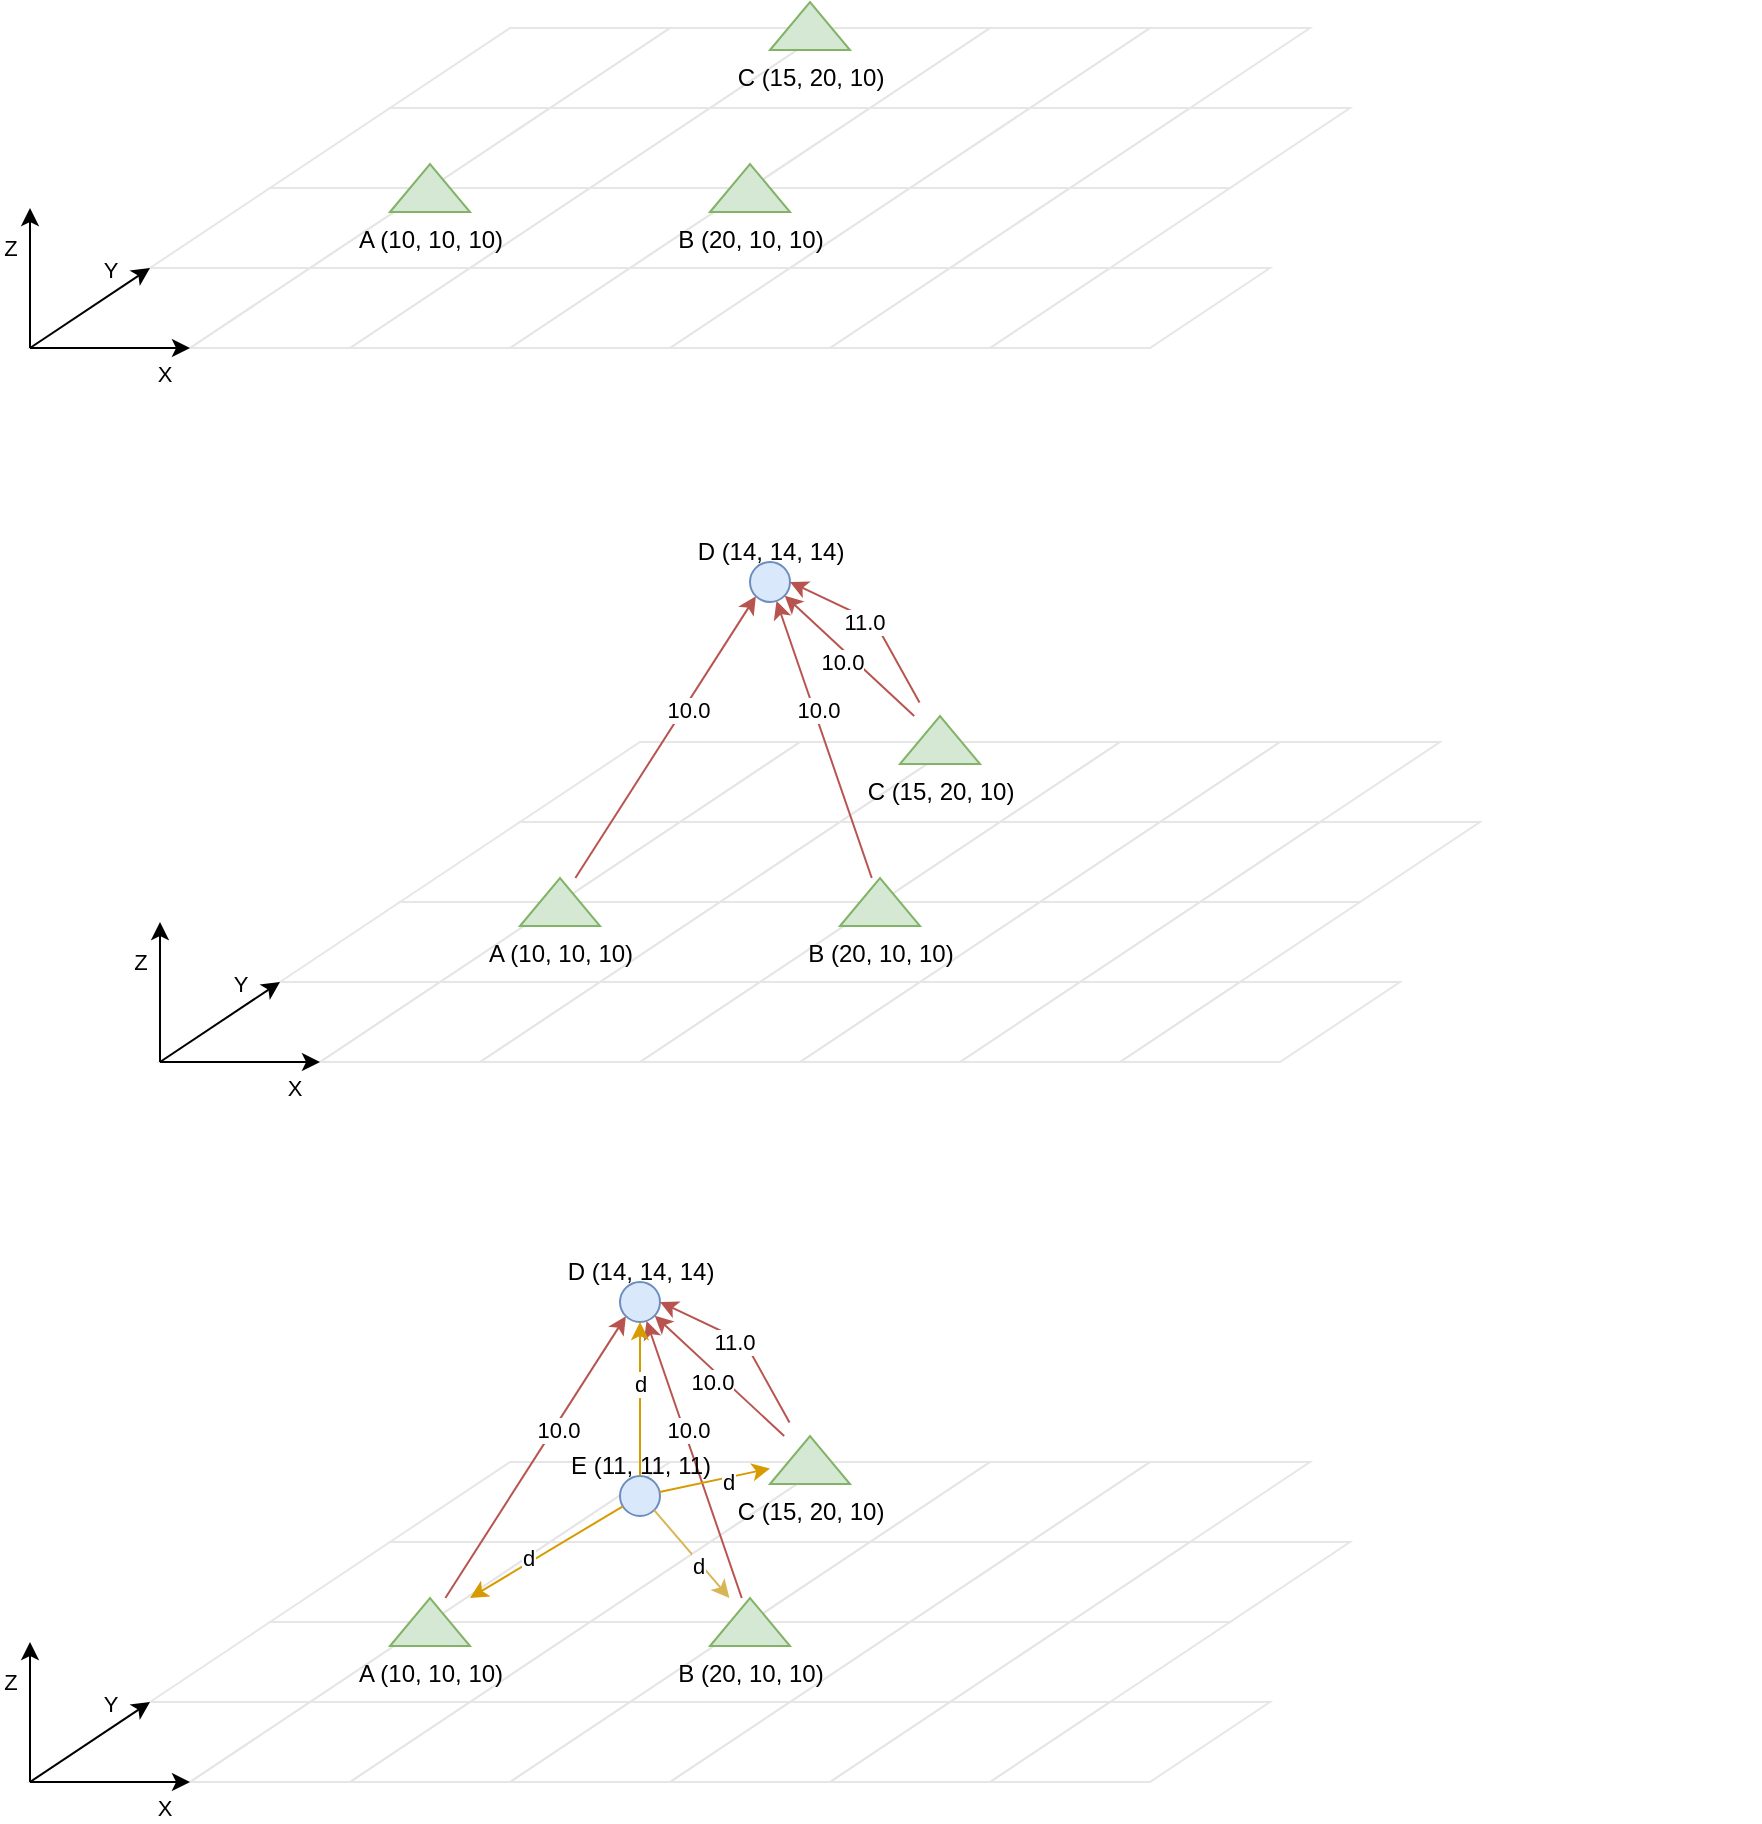 <mxfile version="20.6.2" type="device"><diagram id="oV4Eg8bL1dfPIzEgOD39" name="Page-1"><mxGraphModel dx="982" dy="530" grid="1" gridSize="10" guides="1" tooltips="1" connect="1" arrows="1" fold="1" page="1" pageScale="1" pageWidth="850" pageHeight="1100" math="0" shadow="0"><root><mxCell id="0"/><mxCell id="1" parent="0"/><mxCell id="T6BEzKACwyYWCtlPvkoT-52" value="" style="group" parent="1" vertex="1" connectable="0"><mxGeometry x="80" y="480" width="880" height="160" as="geometry"/></mxCell><mxCell id="T6BEzKACwyYWCtlPvkoT-35" value="" style="shape=parallelogram;perimeter=parallelogramPerimeter;whiteSpace=wrap;html=1;fixedSize=1;size=60;fillColor=none;strokeColor=#E6E6E6;" parent="T6BEzKACwyYWCtlPvkoT-52" vertex="1"><mxGeometry x="300" y="80" width="140" height="40" as="geometry"/></mxCell><mxCell id="T6BEzKACwyYWCtlPvkoT-34" value="" style="shape=parallelogram;perimeter=parallelogramPerimeter;whiteSpace=wrap;html=1;fixedSize=1;size=60;fillColor=none;strokeColor=#E6E6E6;" parent="T6BEzKACwyYWCtlPvkoT-52" vertex="1"><mxGeometry x="220" y="80" width="140" height="40" as="geometry"/></mxCell><mxCell id="T6BEzKACwyYWCtlPvkoT-17" value="" style="shape=parallelogram;perimeter=parallelogramPerimeter;whiteSpace=wrap;html=1;fixedSize=1;size=60;fillColor=none;strokeColor=#E6E6E6;" parent="T6BEzKACwyYWCtlPvkoT-52" vertex="1"><mxGeometry x="200" y="40" width="140" height="40" as="geometry"/></mxCell><mxCell id="T6BEzKACwyYWCtlPvkoT-19" value="" style="shape=parallelogram;perimeter=parallelogramPerimeter;whiteSpace=wrap;html=1;fixedSize=1;size=60;fillColor=none;strokeColor=#E6E6E6;" parent="T6BEzKACwyYWCtlPvkoT-52" vertex="1"><mxGeometry x="260" width="140" height="40" as="geometry"/></mxCell><mxCell id="T6BEzKACwyYWCtlPvkoT-20" value="" style="shape=parallelogram;perimeter=parallelogramPerimeter;whiteSpace=wrap;html=1;fixedSize=1;size=60;fillColor=none;strokeColor=#E6E6E6;" parent="T6BEzKACwyYWCtlPvkoT-52" vertex="1"><mxGeometry x="280" y="40" width="140" height="40" as="geometry"/></mxCell><mxCell id="T6BEzKACwyYWCtlPvkoT-21" value="" style="shape=parallelogram;perimeter=parallelogramPerimeter;whiteSpace=wrap;html=1;fixedSize=1;size=60;fillColor=none;strokeColor=#E6E6E6;" parent="T6BEzKACwyYWCtlPvkoT-52" vertex="1"><mxGeometry x="360" y="40" width="140" height="40" as="geometry"/></mxCell><mxCell id="T6BEzKACwyYWCtlPvkoT-22" value="" style="shape=parallelogram;perimeter=parallelogramPerimeter;whiteSpace=wrap;html=1;fixedSize=1;size=60;fillColor=none;strokeColor=#E6E6E6;" parent="T6BEzKACwyYWCtlPvkoT-52" vertex="1"><mxGeometry x="340" width="140" height="40" as="geometry"/></mxCell><mxCell id="T6BEzKACwyYWCtlPvkoT-23" value="" style="shape=parallelogram;perimeter=parallelogramPerimeter;whiteSpace=wrap;html=1;fixedSize=1;size=60;fillColor=none;strokeColor=#E6E6E6;" parent="T6BEzKACwyYWCtlPvkoT-52" vertex="1"><mxGeometry x="420" width="140" height="40" as="geometry"/></mxCell><mxCell id="T6BEzKACwyYWCtlPvkoT-29" value="" style="shape=parallelogram;perimeter=parallelogramPerimeter;whiteSpace=wrap;html=1;fixedSize=1;size=60;fillColor=none;strokeColor=#E6E6E6;" parent="T6BEzKACwyYWCtlPvkoT-52" vertex="1"><mxGeometry x="80" y="120" width="140" height="40" as="geometry"/></mxCell><mxCell id="T6BEzKACwyYWCtlPvkoT-31" value="" style="shape=parallelogram;perimeter=parallelogramPerimeter;whiteSpace=wrap;html=1;fixedSize=1;size=60;fillColor=none;strokeColor=#E6E6E6;" parent="T6BEzKACwyYWCtlPvkoT-52" vertex="1"><mxGeometry x="140" y="80" width="140" height="40" as="geometry"/></mxCell><mxCell id="T6BEzKACwyYWCtlPvkoT-32" value="" style="shape=parallelogram;perimeter=parallelogramPerimeter;whiteSpace=wrap;html=1;fixedSize=1;size=60;fillColor=none;strokeColor=#E6E6E6;" parent="T6BEzKACwyYWCtlPvkoT-52" vertex="1"><mxGeometry x="160" y="120" width="140" height="40" as="geometry"/></mxCell><mxCell id="T6BEzKACwyYWCtlPvkoT-33" value="" style="shape=parallelogram;perimeter=parallelogramPerimeter;whiteSpace=wrap;html=1;fixedSize=1;size=60;fillColor=none;strokeColor=#E6E6E6;" parent="T6BEzKACwyYWCtlPvkoT-52" vertex="1"><mxGeometry x="240" y="120" width="140" height="40" as="geometry"/></mxCell><mxCell id="T6BEzKACwyYWCtlPvkoT-36" value="" style="shape=parallelogram;perimeter=parallelogramPerimeter;whiteSpace=wrap;html=1;fixedSize=1;size=60;fillColor=none;strokeColor=#E6E6E6;" parent="T6BEzKACwyYWCtlPvkoT-52" vertex="1"><mxGeometry x="440" y="40" width="140" height="40" as="geometry"/></mxCell><mxCell id="T6BEzKACwyYWCtlPvkoT-37" value="" style="shape=parallelogram;perimeter=parallelogramPerimeter;whiteSpace=wrap;html=1;fixedSize=1;size=60;fillColor=none;strokeColor=#E6E6E6;" parent="T6BEzKACwyYWCtlPvkoT-52" vertex="1"><mxGeometry x="520" y="40" width="140" height="40" as="geometry"/></mxCell><mxCell id="T6BEzKACwyYWCtlPvkoT-38" value="" style="shape=parallelogram;perimeter=parallelogramPerimeter;whiteSpace=wrap;html=1;fixedSize=1;size=60;fillColor=none;strokeColor=#E6E6E6;" parent="T6BEzKACwyYWCtlPvkoT-52" vertex="1"><mxGeometry x="500" width="140" height="40" as="geometry"/></mxCell><mxCell id="T6BEzKACwyYWCtlPvkoT-39" value="" style="shape=parallelogram;perimeter=parallelogramPerimeter;whiteSpace=wrap;html=1;fixedSize=1;size=60;fillColor=none;strokeColor=#E6E6E6;" parent="T6BEzKACwyYWCtlPvkoT-52" vertex="1"><mxGeometry x="580" width="140" height="40" as="geometry"/></mxCell><mxCell id="T6BEzKACwyYWCtlPvkoT-40" value="" style="shape=parallelogram;perimeter=parallelogramPerimeter;whiteSpace=wrap;html=1;fixedSize=1;size=60;fillColor=none;strokeColor=#E6E6E6;" parent="T6BEzKACwyYWCtlPvkoT-52" vertex="1"><mxGeometry x="600" y="40" width="140" height="40" as="geometry"/></mxCell><mxCell id="T6BEzKACwyYWCtlPvkoT-44" value="" style="shape=parallelogram;perimeter=parallelogramPerimeter;whiteSpace=wrap;html=1;fixedSize=1;size=60;fillColor=none;strokeColor=#E6E6E6;" parent="T6BEzKACwyYWCtlPvkoT-52" vertex="1"><mxGeometry x="320" y="120" width="140" height="40" as="geometry"/></mxCell><mxCell id="T6BEzKACwyYWCtlPvkoT-45" value="" style="shape=parallelogram;perimeter=parallelogramPerimeter;whiteSpace=wrap;html=1;fixedSize=1;size=60;fillColor=none;strokeColor=#E6E6E6;" parent="T6BEzKACwyYWCtlPvkoT-52" vertex="1"><mxGeometry x="400" y="120" width="140" height="40" as="geometry"/></mxCell><mxCell id="T6BEzKACwyYWCtlPvkoT-46" value="" style="shape=parallelogram;perimeter=parallelogramPerimeter;whiteSpace=wrap;html=1;fixedSize=1;size=60;fillColor=none;strokeColor=#E6E6E6;" parent="T6BEzKACwyYWCtlPvkoT-52" vertex="1"><mxGeometry x="380" y="80" width="140" height="40" as="geometry"/></mxCell><mxCell id="T6BEzKACwyYWCtlPvkoT-47" value="" style="shape=parallelogram;perimeter=parallelogramPerimeter;whiteSpace=wrap;html=1;fixedSize=1;size=60;fillColor=none;strokeColor=#E6E6E6;" parent="T6BEzKACwyYWCtlPvkoT-52" vertex="1"><mxGeometry x="460" y="80" width="140" height="40" as="geometry"/></mxCell><mxCell id="T6BEzKACwyYWCtlPvkoT-48" value="" style="shape=parallelogram;perimeter=parallelogramPerimeter;whiteSpace=wrap;html=1;fixedSize=1;size=60;fillColor=none;strokeColor=#E6E6E6;" parent="T6BEzKACwyYWCtlPvkoT-52" vertex="1"><mxGeometry x="480" y="120" width="140" height="40" as="geometry"/></mxCell><mxCell id="T6BEzKACwyYWCtlPvkoT-49" value="" style="shape=parallelogram;perimeter=parallelogramPerimeter;whiteSpace=wrap;html=1;fixedSize=1;size=60;fillColor=none;strokeColor=#E6E6E6;" parent="T6BEzKACwyYWCtlPvkoT-52" vertex="1"><mxGeometry x="560" y="120" width="140" height="40" as="geometry"/></mxCell><mxCell id="T6BEzKACwyYWCtlPvkoT-50" value="" style="shape=parallelogram;perimeter=parallelogramPerimeter;whiteSpace=wrap;html=1;fixedSize=1;size=60;fillColor=none;strokeColor=#E6E6E6;" parent="T6BEzKACwyYWCtlPvkoT-52" vertex="1"><mxGeometry x="540" y="80" width="140" height="40" as="geometry"/></mxCell><mxCell id="T6BEzKACwyYWCtlPvkoT-11" value="A (10, 10, 10)" style="verticalLabelPosition=bottom;verticalAlign=top;html=1;shape=mxgraph.basic.acute_triangle;dx=0.5;fillColor=#d5e8d4;strokeColor=#82b366;" parent="T6BEzKACwyYWCtlPvkoT-52" vertex="1"><mxGeometry x="260" y="68" width="40" height="24" as="geometry"/></mxCell><mxCell id="T6BEzKACwyYWCtlPvkoT-12" value="B (20, 10, 10)" style="verticalLabelPosition=bottom;verticalAlign=top;html=1;shape=mxgraph.basic.acute_triangle;dx=0.5;fillColor=#d5e8d4;strokeColor=#82b366;" parent="T6BEzKACwyYWCtlPvkoT-52" vertex="1"><mxGeometry x="420" y="68" width="40" height="24" as="geometry"/></mxCell><mxCell id="T6BEzKACwyYWCtlPvkoT-13" value="&lt;div&gt;C (15, 20, 10)&lt;/div&gt;" style="verticalLabelPosition=bottom;verticalAlign=top;html=1;shape=mxgraph.basic.acute_triangle;dx=0.5;fillColor=#d5e8d4;strokeColor=#82b366;" parent="T6BEzKACwyYWCtlPvkoT-52" vertex="1"><mxGeometry x="450" y="-13" width="40" height="24" as="geometry"/></mxCell><mxCell id="T6BEzKACwyYWCtlPvkoT-55" value="" style="group" parent="1" vertex="1" connectable="0"><mxGeometry x="160" y="570" width="80" height="70" as="geometry"/></mxCell><mxCell id="T6BEzKACwyYWCtlPvkoT-4" value="" style="endArrow=classic;html=1;rounded=0;" parent="T6BEzKACwyYWCtlPvkoT-55" edge="1"><mxGeometry width="50" height="50" relative="1" as="geometry"><mxPoint y="70" as="sourcePoint"/><mxPoint x="80" y="70" as="targetPoint"/></mxGeometry></mxCell><mxCell id="T6BEzKACwyYWCtlPvkoT-7" value="X" style="edgeLabel;html=1;align=center;verticalAlign=middle;resizable=0;points=[];" parent="T6BEzKACwyYWCtlPvkoT-4" vertex="1" connectable="0"><mxGeometry x="0.679" y="-1" relative="1" as="geometry"><mxPoint y="12" as="offset"/></mxGeometry></mxCell><mxCell id="T6BEzKACwyYWCtlPvkoT-5" value="" style="endArrow=classic;html=1;rounded=0;" parent="T6BEzKACwyYWCtlPvkoT-55" edge="1"><mxGeometry width="50" height="50" relative="1" as="geometry"><mxPoint y="70" as="sourcePoint"/><mxPoint x="60" y="30" as="targetPoint"/></mxGeometry></mxCell><mxCell id="T6BEzKACwyYWCtlPvkoT-8" value="Y" style="edgeLabel;html=1;align=center;verticalAlign=middle;resizable=0;points=[];" parent="T6BEzKACwyYWCtlPvkoT-5" vertex="1" connectable="0"><mxGeometry x="0.618" y="-1" relative="1" as="geometry"><mxPoint x="-9" y="-8" as="offset"/></mxGeometry></mxCell><mxCell id="T6BEzKACwyYWCtlPvkoT-6" value="" style="endArrow=classic;html=1;rounded=0;" parent="T6BEzKACwyYWCtlPvkoT-55" edge="1"><mxGeometry width="50" height="50" relative="1" as="geometry"><mxPoint y="70" as="sourcePoint"/><mxPoint as="targetPoint"/></mxGeometry></mxCell><mxCell id="T6BEzKACwyYWCtlPvkoT-9" value="Z" style="edgeLabel;html=1;align=center;verticalAlign=middle;resizable=0;points=[];" parent="T6BEzKACwyYWCtlPvkoT-6" vertex="1" connectable="0"><mxGeometry x="0.775" y="-3" relative="1" as="geometry"><mxPoint x="-13" y="12" as="offset"/></mxGeometry></mxCell><mxCell id="Ps83ISOcfM-TvcYgNrYj-35" value="" style="shape=parallelogram;perimeter=parallelogramPerimeter;whiteSpace=wrap;html=1;fixedSize=1;size=60;fillColor=none;strokeColor=#E6E6E6;" vertex="1" parent="1"><mxGeometry x="315" y="203" width="140" height="40" as="geometry"/></mxCell><mxCell id="Ps83ISOcfM-TvcYgNrYj-36" value="" style="shape=parallelogram;perimeter=parallelogramPerimeter;whiteSpace=wrap;html=1;fixedSize=1;size=60;fillColor=none;strokeColor=#E6E6E6;" vertex="1" parent="1"><mxGeometry x="235" y="203" width="140" height="40" as="geometry"/></mxCell><mxCell id="Ps83ISOcfM-TvcYgNrYj-37" value="" style="shape=parallelogram;perimeter=parallelogramPerimeter;whiteSpace=wrap;html=1;fixedSize=1;size=60;fillColor=none;strokeColor=#E6E6E6;" vertex="1" parent="1"><mxGeometry x="215" y="163" width="140" height="40" as="geometry"/></mxCell><mxCell id="Ps83ISOcfM-TvcYgNrYj-38" value="" style="shape=parallelogram;perimeter=parallelogramPerimeter;whiteSpace=wrap;html=1;fixedSize=1;size=60;fillColor=none;strokeColor=#E6E6E6;" vertex="1" parent="1"><mxGeometry x="275" y="123" width="140" height="40" as="geometry"/></mxCell><mxCell id="Ps83ISOcfM-TvcYgNrYj-39" value="" style="shape=parallelogram;perimeter=parallelogramPerimeter;whiteSpace=wrap;html=1;fixedSize=1;size=60;fillColor=none;strokeColor=#E6E6E6;" vertex="1" parent="1"><mxGeometry x="295" y="163" width="140" height="40" as="geometry"/></mxCell><mxCell id="Ps83ISOcfM-TvcYgNrYj-40" value="" style="shape=parallelogram;perimeter=parallelogramPerimeter;whiteSpace=wrap;html=1;fixedSize=1;size=60;fillColor=none;strokeColor=#E6E6E6;" vertex="1" parent="1"><mxGeometry x="375" y="163" width="140" height="40" as="geometry"/></mxCell><mxCell id="Ps83ISOcfM-TvcYgNrYj-41" value="" style="shape=parallelogram;perimeter=parallelogramPerimeter;whiteSpace=wrap;html=1;fixedSize=1;size=60;fillColor=none;strokeColor=#E6E6E6;" vertex="1" parent="1"><mxGeometry x="355" y="123" width="140" height="40" as="geometry"/></mxCell><mxCell id="Ps83ISOcfM-TvcYgNrYj-42" value="" style="shape=parallelogram;perimeter=parallelogramPerimeter;whiteSpace=wrap;html=1;fixedSize=1;size=60;fillColor=none;strokeColor=#E6E6E6;" vertex="1" parent="1"><mxGeometry x="435" y="123" width="140" height="40" as="geometry"/></mxCell><mxCell id="Ps83ISOcfM-TvcYgNrYj-43" value="" style="shape=parallelogram;perimeter=parallelogramPerimeter;whiteSpace=wrap;html=1;fixedSize=1;size=60;fillColor=none;strokeColor=#E6E6E6;" vertex="1" parent="1"><mxGeometry x="95" y="243" width="140" height="40" as="geometry"/></mxCell><mxCell id="Ps83ISOcfM-TvcYgNrYj-44" value="" style="shape=parallelogram;perimeter=parallelogramPerimeter;whiteSpace=wrap;html=1;fixedSize=1;size=60;fillColor=none;strokeColor=#E6E6E6;" vertex="1" parent="1"><mxGeometry x="155" y="203" width="140" height="40" as="geometry"/></mxCell><mxCell id="Ps83ISOcfM-TvcYgNrYj-45" value="" style="shape=parallelogram;perimeter=parallelogramPerimeter;whiteSpace=wrap;html=1;fixedSize=1;size=60;fillColor=none;strokeColor=#E6E6E6;" vertex="1" parent="1"><mxGeometry x="175" y="243" width="140" height="40" as="geometry"/></mxCell><mxCell id="Ps83ISOcfM-TvcYgNrYj-46" value="" style="shape=parallelogram;perimeter=parallelogramPerimeter;whiteSpace=wrap;html=1;fixedSize=1;size=60;fillColor=none;strokeColor=#E6E6E6;" vertex="1" parent="1"><mxGeometry x="255" y="243" width="140" height="40" as="geometry"/></mxCell><mxCell id="Ps83ISOcfM-TvcYgNrYj-47" value="" style="shape=parallelogram;perimeter=parallelogramPerimeter;whiteSpace=wrap;html=1;fixedSize=1;size=60;fillColor=none;strokeColor=#E6E6E6;" vertex="1" parent="1"><mxGeometry x="455" y="163" width="140" height="40" as="geometry"/></mxCell><mxCell id="Ps83ISOcfM-TvcYgNrYj-48" value="" style="shape=parallelogram;perimeter=parallelogramPerimeter;whiteSpace=wrap;html=1;fixedSize=1;size=60;fillColor=none;strokeColor=#E6E6E6;" vertex="1" parent="1"><mxGeometry x="535" y="163" width="140" height="40" as="geometry"/></mxCell><mxCell id="Ps83ISOcfM-TvcYgNrYj-49" value="" style="shape=parallelogram;perimeter=parallelogramPerimeter;whiteSpace=wrap;html=1;fixedSize=1;size=60;fillColor=none;strokeColor=#E6E6E6;" vertex="1" parent="1"><mxGeometry x="515" y="123" width="140" height="40" as="geometry"/></mxCell><mxCell id="Ps83ISOcfM-TvcYgNrYj-50" value="" style="shape=parallelogram;perimeter=parallelogramPerimeter;whiteSpace=wrap;html=1;fixedSize=1;size=60;fillColor=none;strokeColor=#E6E6E6;" vertex="1" parent="1"><mxGeometry x="595" y="123" width="140" height="40" as="geometry"/></mxCell><mxCell id="Ps83ISOcfM-TvcYgNrYj-51" value="" style="shape=parallelogram;perimeter=parallelogramPerimeter;whiteSpace=wrap;html=1;fixedSize=1;size=60;fillColor=none;strokeColor=#E6E6E6;" vertex="1" parent="1"><mxGeometry x="615" y="163" width="140" height="40" as="geometry"/></mxCell><mxCell id="Ps83ISOcfM-TvcYgNrYj-52" value="" style="shape=parallelogram;perimeter=parallelogramPerimeter;whiteSpace=wrap;html=1;fixedSize=1;size=60;fillColor=none;strokeColor=#E6E6E6;" vertex="1" parent="1"><mxGeometry x="335" y="243" width="140" height="40" as="geometry"/></mxCell><mxCell id="Ps83ISOcfM-TvcYgNrYj-53" value="" style="shape=parallelogram;perimeter=parallelogramPerimeter;whiteSpace=wrap;html=1;fixedSize=1;size=60;fillColor=none;strokeColor=#E6E6E6;" vertex="1" parent="1"><mxGeometry x="415" y="243" width="140" height="40" as="geometry"/></mxCell><mxCell id="Ps83ISOcfM-TvcYgNrYj-54" value="" style="shape=parallelogram;perimeter=parallelogramPerimeter;whiteSpace=wrap;html=1;fixedSize=1;size=60;fillColor=none;strokeColor=#E6E6E6;" vertex="1" parent="1"><mxGeometry x="395" y="203" width="140" height="40" as="geometry"/></mxCell><mxCell id="Ps83ISOcfM-TvcYgNrYj-55" value="" style="shape=parallelogram;perimeter=parallelogramPerimeter;whiteSpace=wrap;html=1;fixedSize=1;size=60;fillColor=none;strokeColor=#E6E6E6;" vertex="1" parent="1"><mxGeometry x="475" y="203" width="140" height="40" as="geometry"/></mxCell><mxCell id="Ps83ISOcfM-TvcYgNrYj-56" value="" style="shape=parallelogram;perimeter=parallelogramPerimeter;whiteSpace=wrap;html=1;fixedSize=1;size=60;fillColor=none;strokeColor=#E6E6E6;" vertex="1" parent="1"><mxGeometry x="495" y="243" width="140" height="40" as="geometry"/></mxCell><mxCell id="Ps83ISOcfM-TvcYgNrYj-57" value="" style="shape=parallelogram;perimeter=parallelogramPerimeter;whiteSpace=wrap;html=1;fixedSize=1;size=60;fillColor=none;strokeColor=#E6E6E6;" vertex="1" parent="1"><mxGeometry x="575" y="243" width="140" height="40" as="geometry"/></mxCell><mxCell id="Ps83ISOcfM-TvcYgNrYj-58" value="" style="shape=parallelogram;perimeter=parallelogramPerimeter;whiteSpace=wrap;html=1;fixedSize=1;size=60;fillColor=none;strokeColor=#E6E6E6;" vertex="1" parent="1"><mxGeometry x="555" y="203" width="140" height="40" as="geometry"/></mxCell><mxCell id="Ps83ISOcfM-TvcYgNrYj-59" value="A (10, 10, 10)" style="verticalLabelPosition=bottom;verticalAlign=top;html=1;shape=mxgraph.basic.acute_triangle;dx=0.5;fillColor=#d5e8d4;strokeColor=#82b366;" vertex="1" parent="1"><mxGeometry x="275" y="191" width="40" height="24" as="geometry"/></mxCell><mxCell id="Ps83ISOcfM-TvcYgNrYj-60" value="B (20, 10, 10)" style="verticalLabelPosition=bottom;verticalAlign=top;html=1;shape=mxgraph.basic.acute_triangle;dx=0.5;fillColor=#d5e8d4;strokeColor=#82b366;" vertex="1" parent="1"><mxGeometry x="435" y="191" width="40" height="24" as="geometry"/></mxCell><mxCell id="Ps83ISOcfM-TvcYgNrYj-61" value="&lt;div&gt;C (15, 20, 10)&lt;/div&gt;" style="verticalLabelPosition=bottom;verticalAlign=top;html=1;shape=mxgraph.basic.acute_triangle;dx=0.5;fillColor=#d5e8d4;strokeColor=#82b366;" vertex="1" parent="1"><mxGeometry x="465" y="110" width="40" height="24" as="geometry"/></mxCell><mxCell id="Ps83ISOcfM-TvcYgNrYj-62" value="" style="group" vertex="1" connectable="0" parent="1"><mxGeometry x="95" y="213" width="80" height="70" as="geometry"/></mxCell><mxCell id="Ps83ISOcfM-TvcYgNrYj-63" value="" style="endArrow=classic;html=1;rounded=0;" edge="1" parent="Ps83ISOcfM-TvcYgNrYj-62"><mxGeometry width="50" height="50" relative="1" as="geometry"><mxPoint y="70" as="sourcePoint"/><mxPoint x="80" y="70" as="targetPoint"/></mxGeometry></mxCell><mxCell id="Ps83ISOcfM-TvcYgNrYj-64" value="X" style="edgeLabel;html=1;align=center;verticalAlign=middle;resizable=0;points=[];" vertex="1" connectable="0" parent="Ps83ISOcfM-TvcYgNrYj-63"><mxGeometry x="0.679" y="-1" relative="1" as="geometry"><mxPoint y="12" as="offset"/></mxGeometry></mxCell><mxCell id="Ps83ISOcfM-TvcYgNrYj-65" value="" style="endArrow=classic;html=1;rounded=0;" edge="1" parent="Ps83ISOcfM-TvcYgNrYj-62"><mxGeometry width="50" height="50" relative="1" as="geometry"><mxPoint y="70" as="sourcePoint"/><mxPoint x="60" y="30" as="targetPoint"/></mxGeometry></mxCell><mxCell id="Ps83ISOcfM-TvcYgNrYj-66" value="Y" style="edgeLabel;html=1;align=center;verticalAlign=middle;resizable=0;points=[];" vertex="1" connectable="0" parent="Ps83ISOcfM-TvcYgNrYj-65"><mxGeometry x="0.618" y="-1" relative="1" as="geometry"><mxPoint x="-9" y="-8" as="offset"/></mxGeometry></mxCell><mxCell id="Ps83ISOcfM-TvcYgNrYj-67" value="" style="endArrow=classic;html=1;rounded=0;" edge="1" parent="Ps83ISOcfM-TvcYgNrYj-62"><mxGeometry width="50" height="50" relative="1" as="geometry"><mxPoint y="70" as="sourcePoint"/><mxPoint as="targetPoint"/></mxGeometry></mxCell><mxCell id="Ps83ISOcfM-TvcYgNrYj-68" value="Z" style="edgeLabel;html=1;align=center;verticalAlign=middle;resizable=0;points=[];" vertex="1" connectable="0" parent="Ps83ISOcfM-TvcYgNrYj-67"><mxGeometry x="0.775" y="-3" relative="1" as="geometry"><mxPoint x="-13" y="12" as="offset"/></mxGeometry></mxCell><mxCell id="Ps83ISOcfM-TvcYgNrYj-69" value="" style="ellipse;whiteSpace=wrap;html=1;aspect=fixed;fillColor=#dae8fc;strokeColor=#6c8ebf;" vertex="1" parent="1"><mxGeometry x="455" y="390" width="20" height="20" as="geometry"/></mxCell><mxCell id="Ps83ISOcfM-TvcYgNrYj-70" value="" style="endArrow=classic;html=1;rounded=0;entryX=0;entryY=1;entryDx=0;entryDy=0;fillColor=#f8cecc;strokeColor=#b85450;" edge="1" parent="1" source="T6BEzKACwyYWCtlPvkoT-11" target="Ps83ISOcfM-TvcYgNrYj-69"><mxGeometry width="50" height="50" relative="1" as="geometry"><mxPoint x="850" y="590" as="sourcePoint"/><mxPoint x="900" y="540" as="targetPoint"/></mxGeometry></mxCell><mxCell id="Ps83ISOcfM-TvcYgNrYj-72" value="10.0" style="edgeLabel;html=1;align=center;verticalAlign=middle;resizable=0;points=[];" vertex="1" connectable="0" parent="Ps83ISOcfM-TvcYgNrYj-70"><mxGeometry x="0.211" y="-2" relative="1" as="geometry"><mxPoint as="offset"/></mxGeometry></mxCell><mxCell id="Ps83ISOcfM-TvcYgNrYj-71" value="D (14, 14, 14)" style="text;html=1;align=center;verticalAlign=middle;resizable=0;points=[];autosize=1;strokeColor=none;fillColor=none;" vertex="1" parent="1"><mxGeometry x="415" y="370" width="100" height="30" as="geometry"/></mxCell><mxCell id="Ps83ISOcfM-TvcYgNrYj-73" value="" style="endArrow=classic;html=1;rounded=0;fillColor=#f8cecc;strokeColor=#b85450;" edge="1" parent="1" source="T6BEzKACwyYWCtlPvkoT-12" target="Ps83ISOcfM-TvcYgNrYj-69"><mxGeometry width="50" height="50" relative="1" as="geometry"><mxPoint x="404.754" y="558" as="sourcePoint"/><mxPoint x="494.999" y="417.071" as="targetPoint"/></mxGeometry></mxCell><mxCell id="Ps83ISOcfM-TvcYgNrYj-74" value="10.0" style="edgeLabel;html=1;align=center;verticalAlign=middle;resizable=0;points=[];" vertex="1" connectable="0" parent="Ps83ISOcfM-TvcYgNrYj-73"><mxGeometry x="0.211" y="-2" relative="1" as="geometry"><mxPoint as="offset"/></mxGeometry></mxCell><mxCell id="Ps83ISOcfM-TvcYgNrYj-75" value="" style="endArrow=classic;html=1;rounded=0;fillColor=#f8cecc;strokeColor=#b85450;" edge="1" parent="1" source="T6BEzKACwyYWCtlPvkoT-13" target="Ps83ISOcfM-TvcYgNrYj-69"><mxGeometry width="50" height="50" relative="1" as="geometry"><mxPoint x="465.004" y="530.93" as="sourcePoint"/><mxPoint x="555.249" y="390.001" as="targetPoint"/></mxGeometry></mxCell><mxCell id="Ps83ISOcfM-TvcYgNrYj-76" value="10.0" style="edgeLabel;html=1;align=center;verticalAlign=middle;resizable=0;points=[];" vertex="1" connectable="0" parent="Ps83ISOcfM-TvcYgNrYj-75"><mxGeometry x="0.211" y="-2" relative="1" as="geometry"><mxPoint x="1" y="11" as="offset"/></mxGeometry></mxCell><mxCell id="Ps83ISOcfM-TvcYgNrYj-77" value="" style="shape=parallelogram;perimeter=parallelogramPerimeter;whiteSpace=wrap;html=1;fixedSize=1;size=60;fillColor=none;strokeColor=#E6E6E6;" vertex="1" parent="1"><mxGeometry x="315" y="920" width="140" height="40" as="geometry"/></mxCell><mxCell id="Ps83ISOcfM-TvcYgNrYj-78" value="" style="shape=parallelogram;perimeter=parallelogramPerimeter;whiteSpace=wrap;html=1;fixedSize=1;size=60;fillColor=none;strokeColor=#E6E6E6;" vertex="1" parent="1"><mxGeometry x="235" y="920" width="140" height="40" as="geometry"/></mxCell><mxCell id="Ps83ISOcfM-TvcYgNrYj-79" value="" style="shape=parallelogram;perimeter=parallelogramPerimeter;whiteSpace=wrap;html=1;fixedSize=1;size=60;fillColor=none;strokeColor=#E6E6E6;" vertex="1" parent="1"><mxGeometry x="215" y="880" width="140" height="40" as="geometry"/></mxCell><mxCell id="Ps83ISOcfM-TvcYgNrYj-80" value="" style="shape=parallelogram;perimeter=parallelogramPerimeter;whiteSpace=wrap;html=1;fixedSize=1;size=60;fillColor=none;strokeColor=#E6E6E6;" vertex="1" parent="1"><mxGeometry x="275" y="840" width="140" height="40" as="geometry"/></mxCell><mxCell id="Ps83ISOcfM-TvcYgNrYj-81" value="" style="shape=parallelogram;perimeter=parallelogramPerimeter;whiteSpace=wrap;html=1;fixedSize=1;size=60;fillColor=none;strokeColor=#E6E6E6;" vertex="1" parent="1"><mxGeometry x="295" y="880" width="140" height="40" as="geometry"/></mxCell><mxCell id="Ps83ISOcfM-TvcYgNrYj-82" value="" style="shape=parallelogram;perimeter=parallelogramPerimeter;whiteSpace=wrap;html=1;fixedSize=1;size=60;fillColor=none;strokeColor=#E6E6E6;" vertex="1" parent="1"><mxGeometry x="375" y="880" width="140" height="40" as="geometry"/></mxCell><mxCell id="Ps83ISOcfM-TvcYgNrYj-83" value="" style="shape=parallelogram;perimeter=parallelogramPerimeter;whiteSpace=wrap;html=1;fixedSize=1;size=60;fillColor=none;strokeColor=#E6E6E6;" vertex="1" parent="1"><mxGeometry x="355" y="840" width="140" height="40" as="geometry"/></mxCell><mxCell id="Ps83ISOcfM-TvcYgNrYj-84" value="" style="shape=parallelogram;perimeter=parallelogramPerimeter;whiteSpace=wrap;html=1;fixedSize=1;size=60;fillColor=none;strokeColor=#E6E6E6;" vertex="1" parent="1"><mxGeometry x="435" y="840" width="140" height="40" as="geometry"/></mxCell><mxCell id="Ps83ISOcfM-TvcYgNrYj-85" value="" style="shape=parallelogram;perimeter=parallelogramPerimeter;whiteSpace=wrap;html=1;fixedSize=1;size=60;fillColor=none;strokeColor=#E6E6E6;" vertex="1" parent="1"><mxGeometry x="95" y="960" width="140" height="40" as="geometry"/></mxCell><mxCell id="Ps83ISOcfM-TvcYgNrYj-86" value="" style="shape=parallelogram;perimeter=parallelogramPerimeter;whiteSpace=wrap;html=1;fixedSize=1;size=60;fillColor=none;strokeColor=#E6E6E6;" vertex="1" parent="1"><mxGeometry x="155" y="920" width="140" height="40" as="geometry"/></mxCell><mxCell id="Ps83ISOcfM-TvcYgNrYj-87" value="" style="shape=parallelogram;perimeter=parallelogramPerimeter;whiteSpace=wrap;html=1;fixedSize=1;size=60;fillColor=none;strokeColor=#E6E6E6;" vertex="1" parent="1"><mxGeometry x="175" y="960" width="140" height="40" as="geometry"/></mxCell><mxCell id="Ps83ISOcfM-TvcYgNrYj-88" value="" style="shape=parallelogram;perimeter=parallelogramPerimeter;whiteSpace=wrap;html=1;fixedSize=1;size=60;fillColor=none;strokeColor=#E6E6E6;" vertex="1" parent="1"><mxGeometry x="255" y="960" width="140" height="40" as="geometry"/></mxCell><mxCell id="Ps83ISOcfM-TvcYgNrYj-89" value="" style="shape=parallelogram;perimeter=parallelogramPerimeter;whiteSpace=wrap;html=1;fixedSize=1;size=60;fillColor=none;strokeColor=#E6E6E6;" vertex="1" parent="1"><mxGeometry x="455" y="880" width="140" height="40" as="geometry"/></mxCell><mxCell id="Ps83ISOcfM-TvcYgNrYj-90" value="" style="shape=parallelogram;perimeter=parallelogramPerimeter;whiteSpace=wrap;html=1;fixedSize=1;size=60;fillColor=none;strokeColor=#E6E6E6;" vertex="1" parent="1"><mxGeometry x="535" y="880" width="140" height="40" as="geometry"/></mxCell><mxCell id="Ps83ISOcfM-TvcYgNrYj-91" value="" style="shape=parallelogram;perimeter=parallelogramPerimeter;whiteSpace=wrap;html=1;fixedSize=1;size=60;fillColor=none;strokeColor=#E6E6E6;" vertex="1" parent="1"><mxGeometry x="515" y="840" width="140" height="40" as="geometry"/></mxCell><mxCell id="Ps83ISOcfM-TvcYgNrYj-92" value="" style="shape=parallelogram;perimeter=parallelogramPerimeter;whiteSpace=wrap;html=1;fixedSize=1;size=60;fillColor=none;strokeColor=#E6E6E6;" vertex="1" parent="1"><mxGeometry x="595" y="840" width="140" height="40" as="geometry"/></mxCell><mxCell id="Ps83ISOcfM-TvcYgNrYj-93" value="" style="shape=parallelogram;perimeter=parallelogramPerimeter;whiteSpace=wrap;html=1;fixedSize=1;size=60;fillColor=none;strokeColor=#E6E6E6;" vertex="1" parent="1"><mxGeometry x="615" y="880" width="140" height="40" as="geometry"/></mxCell><mxCell id="Ps83ISOcfM-TvcYgNrYj-94" value="" style="shape=parallelogram;perimeter=parallelogramPerimeter;whiteSpace=wrap;html=1;fixedSize=1;size=60;fillColor=none;strokeColor=#E6E6E6;" vertex="1" parent="1"><mxGeometry x="335" y="960" width="140" height="40" as="geometry"/></mxCell><mxCell id="Ps83ISOcfM-TvcYgNrYj-95" value="" style="shape=parallelogram;perimeter=parallelogramPerimeter;whiteSpace=wrap;html=1;fixedSize=1;size=60;fillColor=none;strokeColor=#E6E6E6;" vertex="1" parent="1"><mxGeometry x="415" y="960" width="140" height="40" as="geometry"/></mxCell><mxCell id="Ps83ISOcfM-TvcYgNrYj-96" value="" style="shape=parallelogram;perimeter=parallelogramPerimeter;whiteSpace=wrap;html=1;fixedSize=1;size=60;fillColor=none;strokeColor=#E6E6E6;" vertex="1" parent="1"><mxGeometry x="395" y="920" width="140" height="40" as="geometry"/></mxCell><mxCell id="Ps83ISOcfM-TvcYgNrYj-97" value="" style="shape=parallelogram;perimeter=parallelogramPerimeter;whiteSpace=wrap;html=1;fixedSize=1;size=60;fillColor=none;strokeColor=#E6E6E6;" vertex="1" parent="1"><mxGeometry x="475" y="920" width="140" height="40" as="geometry"/></mxCell><mxCell id="Ps83ISOcfM-TvcYgNrYj-98" value="" style="shape=parallelogram;perimeter=parallelogramPerimeter;whiteSpace=wrap;html=1;fixedSize=1;size=60;fillColor=none;strokeColor=#E6E6E6;" vertex="1" parent="1"><mxGeometry x="495" y="960" width="140" height="40" as="geometry"/></mxCell><mxCell id="Ps83ISOcfM-TvcYgNrYj-99" value="" style="shape=parallelogram;perimeter=parallelogramPerimeter;whiteSpace=wrap;html=1;fixedSize=1;size=60;fillColor=none;strokeColor=#E6E6E6;" vertex="1" parent="1"><mxGeometry x="575" y="960" width="140" height="40" as="geometry"/></mxCell><mxCell id="Ps83ISOcfM-TvcYgNrYj-100" value="" style="shape=parallelogram;perimeter=parallelogramPerimeter;whiteSpace=wrap;html=1;fixedSize=1;size=60;fillColor=none;strokeColor=#E6E6E6;" vertex="1" parent="1"><mxGeometry x="555" y="920" width="140" height="40" as="geometry"/></mxCell><mxCell id="Ps83ISOcfM-TvcYgNrYj-101" value="A (10, 10, 10)" style="verticalLabelPosition=bottom;verticalAlign=top;html=1;shape=mxgraph.basic.acute_triangle;dx=0.5;fillColor=#d5e8d4;strokeColor=#82b366;" vertex="1" parent="1"><mxGeometry x="275" y="908" width="40" height="24" as="geometry"/></mxCell><mxCell id="Ps83ISOcfM-TvcYgNrYj-102" value="B (20, 10, 10)" style="verticalLabelPosition=bottom;verticalAlign=top;html=1;shape=mxgraph.basic.acute_triangle;dx=0.5;fillColor=#d5e8d4;strokeColor=#82b366;" vertex="1" parent="1"><mxGeometry x="435" y="908" width="40" height="24" as="geometry"/></mxCell><mxCell id="Ps83ISOcfM-TvcYgNrYj-103" value="&lt;div&gt;C (15, 20, 10)&lt;/div&gt;" style="verticalLabelPosition=bottom;verticalAlign=top;html=1;shape=mxgraph.basic.acute_triangle;dx=0.5;fillColor=#d5e8d4;strokeColor=#82b366;" vertex="1" parent="1"><mxGeometry x="465" y="827" width="40" height="24" as="geometry"/></mxCell><mxCell id="Ps83ISOcfM-TvcYgNrYj-104" value="" style="group" vertex="1" connectable="0" parent="1"><mxGeometry x="95" y="930" width="80" height="70" as="geometry"/></mxCell><mxCell id="Ps83ISOcfM-TvcYgNrYj-105" value="" style="endArrow=classic;html=1;rounded=0;" edge="1" parent="Ps83ISOcfM-TvcYgNrYj-104"><mxGeometry width="50" height="50" relative="1" as="geometry"><mxPoint y="70" as="sourcePoint"/><mxPoint x="80" y="70" as="targetPoint"/></mxGeometry></mxCell><mxCell id="Ps83ISOcfM-TvcYgNrYj-106" value="X" style="edgeLabel;html=1;align=center;verticalAlign=middle;resizable=0;points=[];" vertex="1" connectable="0" parent="Ps83ISOcfM-TvcYgNrYj-105"><mxGeometry x="0.679" y="-1" relative="1" as="geometry"><mxPoint y="12" as="offset"/></mxGeometry></mxCell><mxCell id="Ps83ISOcfM-TvcYgNrYj-107" value="" style="endArrow=classic;html=1;rounded=0;" edge="1" parent="Ps83ISOcfM-TvcYgNrYj-104"><mxGeometry width="50" height="50" relative="1" as="geometry"><mxPoint y="70" as="sourcePoint"/><mxPoint x="60" y="30" as="targetPoint"/></mxGeometry></mxCell><mxCell id="Ps83ISOcfM-TvcYgNrYj-108" value="Y" style="edgeLabel;html=1;align=center;verticalAlign=middle;resizable=0;points=[];" vertex="1" connectable="0" parent="Ps83ISOcfM-TvcYgNrYj-107"><mxGeometry x="0.618" y="-1" relative="1" as="geometry"><mxPoint x="-9" y="-8" as="offset"/></mxGeometry></mxCell><mxCell id="Ps83ISOcfM-TvcYgNrYj-109" value="" style="endArrow=classic;html=1;rounded=0;" edge="1" parent="Ps83ISOcfM-TvcYgNrYj-104"><mxGeometry width="50" height="50" relative="1" as="geometry"><mxPoint y="70" as="sourcePoint"/><mxPoint as="targetPoint"/></mxGeometry></mxCell><mxCell id="Ps83ISOcfM-TvcYgNrYj-110" value="Z" style="edgeLabel;html=1;align=center;verticalAlign=middle;resizable=0;points=[];" vertex="1" connectable="0" parent="Ps83ISOcfM-TvcYgNrYj-109"><mxGeometry x="0.775" y="-3" relative="1" as="geometry"><mxPoint x="-13" y="12" as="offset"/></mxGeometry></mxCell><mxCell id="Ps83ISOcfM-TvcYgNrYj-111" value="" style="ellipse;whiteSpace=wrap;html=1;aspect=fixed;fillColor=#dae8fc;strokeColor=#6c8ebf;" vertex="1" parent="1"><mxGeometry x="390" y="750" width="20" height="20" as="geometry"/></mxCell><mxCell id="Ps83ISOcfM-TvcYgNrYj-112" value="" style="endArrow=classic;html=1;rounded=0;entryX=0;entryY=1;entryDx=0;entryDy=0;fillColor=#f8cecc;strokeColor=#b85450;" edge="1" parent="1" source="Ps83ISOcfM-TvcYgNrYj-101" target="Ps83ISOcfM-TvcYgNrYj-111"><mxGeometry width="50" height="50" relative="1" as="geometry"><mxPoint x="785" y="950" as="sourcePoint"/><mxPoint x="835" y="900" as="targetPoint"/></mxGeometry></mxCell><mxCell id="Ps83ISOcfM-TvcYgNrYj-113" value="10.0" style="edgeLabel;html=1;align=center;verticalAlign=middle;resizable=0;points=[];" vertex="1" connectable="0" parent="Ps83ISOcfM-TvcYgNrYj-112"><mxGeometry x="0.211" y="-2" relative="1" as="geometry"><mxPoint as="offset"/></mxGeometry></mxCell><mxCell id="Ps83ISOcfM-TvcYgNrYj-114" value="D (14, 14, 14)" style="text;html=1;align=center;verticalAlign=middle;resizable=0;points=[];autosize=1;strokeColor=none;fillColor=none;" vertex="1" parent="1"><mxGeometry x="350" y="730" width="100" height="30" as="geometry"/></mxCell><mxCell id="Ps83ISOcfM-TvcYgNrYj-115" value="" style="endArrow=classic;html=1;rounded=0;fillColor=#f8cecc;strokeColor=#b85450;" edge="1" parent="1" source="Ps83ISOcfM-TvcYgNrYj-102" target="Ps83ISOcfM-TvcYgNrYj-111"><mxGeometry width="50" height="50" relative="1" as="geometry"><mxPoint x="339.754" y="918" as="sourcePoint"/><mxPoint x="429.999" y="777.071" as="targetPoint"/></mxGeometry></mxCell><mxCell id="Ps83ISOcfM-TvcYgNrYj-116" value="10.0" style="edgeLabel;html=1;align=center;verticalAlign=middle;resizable=0;points=[];" vertex="1" connectable="0" parent="Ps83ISOcfM-TvcYgNrYj-115"><mxGeometry x="0.211" y="-2" relative="1" as="geometry"><mxPoint as="offset"/></mxGeometry></mxCell><mxCell id="Ps83ISOcfM-TvcYgNrYj-117" value="" style="endArrow=classic;html=1;rounded=0;fillColor=#f8cecc;strokeColor=#b85450;" edge="1" parent="1" source="Ps83ISOcfM-TvcYgNrYj-103" target="Ps83ISOcfM-TvcYgNrYj-111"><mxGeometry width="50" height="50" relative="1" as="geometry"><mxPoint x="400.004" y="890.93" as="sourcePoint"/><mxPoint x="490.249" y="750.001" as="targetPoint"/></mxGeometry></mxCell><mxCell id="Ps83ISOcfM-TvcYgNrYj-118" value="10.0" style="edgeLabel;html=1;align=center;verticalAlign=middle;resizable=0;points=[];" vertex="1" connectable="0" parent="Ps83ISOcfM-TvcYgNrYj-117"><mxGeometry x="0.211" y="-2" relative="1" as="geometry"><mxPoint x="1" y="11" as="offset"/></mxGeometry></mxCell><mxCell id="Ps83ISOcfM-TvcYgNrYj-119" value="" style="ellipse;whiteSpace=wrap;html=1;aspect=fixed;fillColor=#dae8fc;strokeColor=#6c8ebf;" vertex="1" parent="1"><mxGeometry x="390" y="847" width="20" height="20" as="geometry"/></mxCell><mxCell id="Ps83ISOcfM-TvcYgNrYj-120" value="E (11, 11, 11)" style="text;html=1;align=center;verticalAlign=middle;resizable=0;points=[];autosize=1;strokeColor=none;fillColor=none;" vertex="1" parent="1"><mxGeometry x="350" y="827" width="100" height="30" as="geometry"/></mxCell><mxCell id="Ps83ISOcfM-TvcYgNrYj-122" value="" style="endArrow=classic;html=1;rounded=0;fillColor=#ffe6cc;strokeColor=#d79b00;" edge="1" parent="1" source="Ps83ISOcfM-TvcYgNrYj-119" target="Ps83ISOcfM-TvcYgNrYj-101"><mxGeometry width="50" height="50" relative="1" as="geometry"><mxPoint x="400" y="860" as="sourcePoint"/><mxPoint x="512.624" y="739.998" as="targetPoint"/></mxGeometry></mxCell><mxCell id="Ps83ISOcfM-TvcYgNrYj-123" value="d" style="edgeLabel;html=1;align=center;verticalAlign=middle;resizable=0;points=[];" vertex="1" connectable="0" parent="Ps83ISOcfM-TvcYgNrYj-122"><mxGeometry x="0.211" y="-2" relative="1" as="geometry"><mxPoint as="offset"/></mxGeometry></mxCell><mxCell id="Ps83ISOcfM-TvcYgNrYj-124" value="" style="endArrow=classic;html=1;rounded=0;exitX=1;exitY=1;exitDx=0;exitDy=0;fillColor=#fff2cc;strokeColor=#d6b656;" edge="1" parent="1" source="Ps83ISOcfM-TvcYgNrYj-119" target="Ps83ISOcfM-TvcYgNrYj-102"><mxGeometry width="50" height="50" relative="1" as="geometry"><mxPoint x="401.429" y="872.152" as="sourcePoint"/><mxPoint x="325" y="918" as="targetPoint"/></mxGeometry></mxCell><mxCell id="Ps83ISOcfM-TvcYgNrYj-125" value="d" style="edgeLabel;html=1;align=center;verticalAlign=middle;resizable=0;points=[];" vertex="1" connectable="0" parent="Ps83ISOcfM-TvcYgNrYj-124"><mxGeometry x="0.211" y="-2" relative="1" as="geometry"><mxPoint as="offset"/></mxGeometry></mxCell><mxCell id="Ps83ISOcfM-TvcYgNrYj-126" value="" style="endArrow=classic;html=1;rounded=0;fillColor=#ffe6cc;strokeColor=#d79b00;" edge="1" parent="1" source="Ps83ISOcfM-TvcYgNrYj-119" target="Ps83ISOcfM-TvcYgNrYj-103"><mxGeometry width="50" height="50" relative="1" as="geometry"><mxPoint x="417.071" y="874.071" as="sourcePoint"/><mxPoint x="454.716" y="918" as="targetPoint"/></mxGeometry></mxCell><mxCell id="Ps83ISOcfM-TvcYgNrYj-127" value="d" style="edgeLabel;html=1;align=center;verticalAlign=middle;resizable=0;points=[];" vertex="1" connectable="0" parent="Ps83ISOcfM-TvcYgNrYj-126"><mxGeometry x="0.211" y="-2" relative="1" as="geometry"><mxPoint as="offset"/></mxGeometry></mxCell><mxCell id="Ps83ISOcfM-TvcYgNrYj-128" value="" style="endArrow=classic;html=1;rounded=0;entryX=0.5;entryY=1;entryDx=0;entryDy=0;fillColor=#ffe6cc;strokeColor=#d79b00;" edge="1" parent="1" source="Ps83ISOcfM-TvcYgNrYj-119" target="Ps83ISOcfM-TvcYgNrYj-111"><mxGeometry width="50" height="50" relative="1" as="geometry"><mxPoint x="419.795" y="864.983" as="sourcePoint"/><mxPoint x="475" y="853.235" as="targetPoint"/></mxGeometry></mxCell><mxCell id="Ps83ISOcfM-TvcYgNrYj-129" value="d" style="edgeLabel;html=1;align=center;verticalAlign=middle;resizable=0;points=[];" vertex="1" connectable="0" parent="Ps83ISOcfM-TvcYgNrYj-128"><mxGeometry x="0.211" y="-2" relative="1" as="geometry"><mxPoint x="-2" as="offset"/></mxGeometry></mxCell><mxCell id="Ps83ISOcfM-TvcYgNrYj-130" value="" style="endArrow=classic;html=1;rounded=0;fillColor=#f8cecc;strokeColor=#b85450;" edge="1" parent="1"><mxGeometry width="50" height="50" relative="1" as="geometry"><mxPoint x="539.762" y="460.2" as="sourcePoint"/><mxPoint x="475.004" y="399.998" as="targetPoint"/><Array as="points"><mxPoint x="517.38" y="420"/></Array></mxGeometry></mxCell><mxCell id="Ps83ISOcfM-TvcYgNrYj-131" value="11.0" style="edgeLabel;html=1;align=center;verticalAlign=middle;resizable=0;points=[];" vertex="1" connectable="0" parent="Ps83ISOcfM-TvcYgNrYj-130"><mxGeometry x="0.211" y="-2" relative="1" as="geometry"><mxPoint x="3" y="6" as="offset"/></mxGeometry></mxCell><mxCell id="Ps83ISOcfM-TvcYgNrYj-132" value="" style="endArrow=classic;html=1;rounded=0;fillColor=#f8cecc;strokeColor=#b85450;" edge="1" parent="1"><mxGeometry width="50" height="50" relative="1" as="geometry"><mxPoint x="474.762" y="820.2" as="sourcePoint"/><mxPoint x="410.004" y="759.998" as="targetPoint"/><Array as="points"><mxPoint x="452.38" y="780"/></Array></mxGeometry></mxCell><mxCell id="Ps83ISOcfM-TvcYgNrYj-133" value="11.0" style="edgeLabel;html=1;align=center;verticalAlign=middle;resizable=0;points=[];" vertex="1" connectable="0" parent="Ps83ISOcfM-TvcYgNrYj-132"><mxGeometry x="0.211" y="-2" relative="1" as="geometry"><mxPoint x="3" y="6" as="offset"/></mxGeometry></mxCell></root></mxGraphModel></diagram></mxfile>